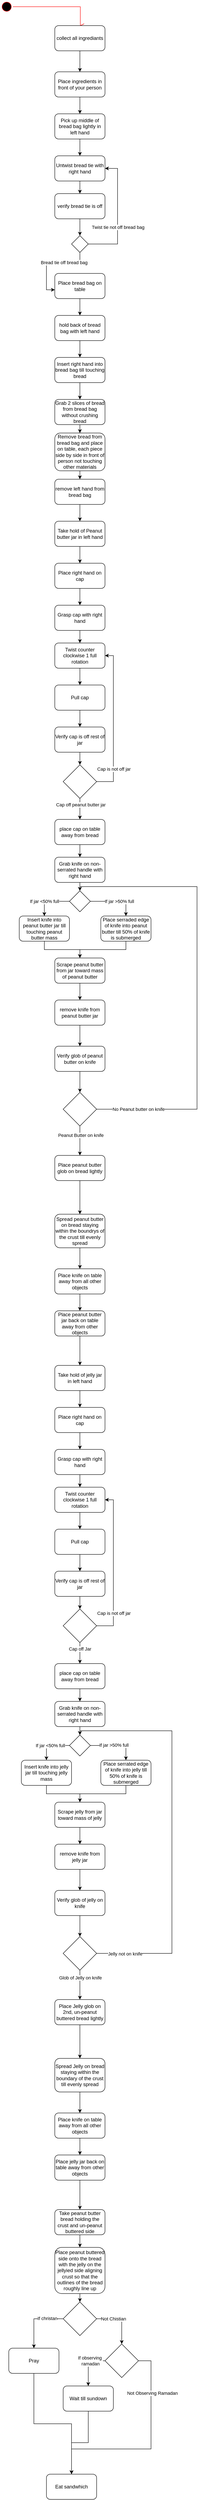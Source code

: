 <mxfile version="26.0.10">
  <diagram name="Page-1" id="tSwkpoNvKomOQFUNYU_Y">
    <mxGraphModel dx="2074" dy="1106" grid="1" gridSize="10" guides="1" tooltips="1" connect="1" arrows="1" fold="1" page="1" pageScale="1" pageWidth="850" pageHeight="1100" math="0" shadow="0">
      <root>
        <mxCell id="0" />
        <mxCell id="1" parent="0" />
        <mxCell id="7XZiGTUoOBMjNa7C7n4A-1" value="" style="ellipse;html=1;shape=startState;fillColor=#000000;strokeColor=#ff0000;" vertex="1" parent="1">
          <mxGeometry y="30" width="30" height="30" as="geometry" />
        </mxCell>
        <mxCell id="7XZiGTUoOBMjNa7C7n4A-2" value="" style="edgeStyle=orthogonalEdgeStyle;html=1;verticalAlign=bottom;endArrow=open;endSize=8;strokeColor=#ff0000;rounded=0;entryX=0.5;entryY=0;entryDx=0;entryDy=0;" edge="1" source="7XZiGTUoOBMjNa7C7n4A-1" parent="1" target="7XZiGTUoOBMjNa7C7n4A-4">
          <mxGeometry relative="1" as="geometry">
            <mxPoint x="190" y="80" as="targetPoint" />
            <Array as="points">
              <mxPoint x="191" y="45" />
            </Array>
          </mxGeometry>
        </mxCell>
        <mxCell id="7XZiGTUoOBMjNa7C7n4A-6" style="edgeStyle=orthogonalEdgeStyle;rounded=0;orthogonalLoop=1;jettySize=auto;html=1;entryX=0.5;entryY=0;entryDx=0;entryDy=0;" edge="1" parent="1" source="7XZiGTUoOBMjNa7C7n4A-4" target="7XZiGTUoOBMjNa7C7n4A-5">
          <mxGeometry relative="1" as="geometry" />
        </mxCell>
        <mxCell id="7XZiGTUoOBMjNa7C7n4A-4" value="collect all ingrediants" style="rounded=1;whiteSpace=wrap;html=1;" vertex="1" parent="1">
          <mxGeometry x="130" y="90" width="120" height="60" as="geometry" />
        </mxCell>
        <mxCell id="7XZiGTUoOBMjNa7C7n4A-8" style="edgeStyle=orthogonalEdgeStyle;rounded=0;orthogonalLoop=1;jettySize=auto;html=1;entryX=0.5;entryY=0;entryDx=0;entryDy=0;" edge="1" parent="1" source="7XZiGTUoOBMjNa7C7n4A-5" target="7XZiGTUoOBMjNa7C7n4A-7">
          <mxGeometry relative="1" as="geometry" />
        </mxCell>
        <mxCell id="7XZiGTUoOBMjNa7C7n4A-5" value="Place ingredients in front of your person" style="rounded=1;whiteSpace=wrap;html=1;" vertex="1" parent="1">
          <mxGeometry x="130" y="200" width="120" height="60" as="geometry" />
        </mxCell>
        <mxCell id="7XZiGTUoOBMjNa7C7n4A-10" style="edgeStyle=orthogonalEdgeStyle;rounded=0;orthogonalLoop=1;jettySize=auto;html=1;entryX=0.5;entryY=0;entryDx=0;entryDy=0;" edge="1" parent="1" source="7XZiGTUoOBMjNa7C7n4A-7" target="7XZiGTUoOBMjNa7C7n4A-9">
          <mxGeometry relative="1" as="geometry" />
        </mxCell>
        <mxCell id="7XZiGTUoOBMjNa7C7n4A-7" value="Pick up middle of bread bag lightly in left hand" style="rounded=1;whiteSpace=wrap;html=1;" vertex="1" parent="1">
          <mxGeometry x="130" y="300" width="120" height="60" as="geometry" />
        </mxCell>
        <mxCell id="7XZiGTUoOBMjNa7C7n4A-13" style="edgeStyle=orthogonalEdgeStyle;rounded=0;orthogonalLoop=1;jettySize=auto;html=1;" edge="1" parent="1" source="7XZiGTUoOBMjNa7C7n4A-9" target="7XZiGTUoOBMjNa7C7n4A-11">
          <mxGeometry relative="1" as="geometry" />
        </mxCell>
        <mxCell id="7XZiGTUoOBMjNa7C7n4A-9" value="Untwist bread tie with right hand" style="rounded=1;whiteSpace=wrap;html=1;" vertex="1" parent="1">
          <mxGeometry x="130" y="400" width="120" height="60" as="geometry" />
        </mxCell>
        <mxCell id="7XZiGTUoOBMjNa7C7n4A-15" style="edgeStyle=orthogonalEdgeStyle;rounded=0;orthogonalLoop=1;jettySize=auto;html=1;entryX=0.5;entryY=0;entryDx=0;entryDy=0;" edge="1" parent="1" source="7XZiGTUoOBMjNa7C7n4A-11" target="7XZiGTUoOBMjNa7C7n4A-14">
          <mxGeometry relative="1" as="geometry" />
        </mxCell>
        <mxCell id="7XZiGTUoOBMjNa7C7n4A-11" value="verify bread tie is off" style="rounded=1;whiteSpace=wrap;html=1;" vertex="1" parent="1">
          <mxGeometry x="130" y="490" width="120" height="60" as="geometry" />
        </mxCell>
        <mxCell id="7XZiGTUoOBMjNa7C7n4A-16" style="edgeStyle=orthogonalEdgeStyle;rounded=0;orthogonalLoop=1;jettySize=auto;html=1;entryX=1;entryY=0.5;entryDx=0;entryDy=0;exitX=1;exitY=0.5;exitDx=0;exitDy=0;" edge="1" parent="1" source="7XZiGTUoOBMjNa7C7n4A-14" target="7XZiGTUoOBMjNa7C7n4A-9">
          <mxGeometry relative="1" as="geometry">
            <Array as="points">
              <mxPoint x="280" y="610" />
              <mxPoint x="280" y="430" />
            </Array>
          </mxGeometry>
        </mxCell>
        <mxCell id="7XZiGTUoOBMjNa7C7n4A-156" value="Twist tie not off bread bag" style="edgeLabel;html=1;align=center;verticalAlign=middle;resizable=0;points=[];" vertex="1" connectable="0" parent="7XZiGTUoOBMjNa7C7n4A-16">
          <mxGeometry x="-0.021" y="-1" relative="1" as="geometry">
            <mxPoint y="27" as="offset" />
          </mxGeometry>
        </mxCell>
        <mxCell id="7XZiGTUoOBMjNa7C7n4A-14" value="" style="rhombus;whiteSpace=wrap;html=1;" vertex="1" parent="1">
          <mxGeometry x="170" y="590" width="40" height="40" as="geometry" />
        </mxCell>
        <mxCell id="7XZiGTUoOBMjNa7C7n4A-20" style="edgeStyle=orthogonalEdgeStyle;rounded=0;orthogonalLoop=1;jettySize=auto;html=1;entryX=0.5;entryY=0;entryDx=0;entryDy=0;" edge="1" parent="1" source="7XZiGTUoOBMjNa7C7n4A-17" target="7XZiGTUoOBMjNa7C7n4A-19">
          <mxGeometry relative="1" as="geometry" />
        </mxCell>
        <mxCell id="7XZiGTUoOBMjNa7C7n4A-17" value="Place bread bag on table" style="rounded=1;whiteSpace=wrap;html=1;" vertex="1" parent="1">
          <mxGeometry x="130" y="680" width="120" height="60" as="geometry" />
        </mxCell>
        <mxCell id="7XZiGTUoOBMjNa7C7n4A-18" style="edgeStyle=orthogonalEdgeStyle;rounded=0;orthogonalLoop=1;jettySize=auto;html=1;entryX=0;entryY=0.65;entryDx=0;entryDy=0;entryPerimeter=0;" edge="1" parent="1" source="7XZiGTUoOBMjNa7C7n4A-14" target="7XZiGTUoOBMjNa7C7n4A-17">
          <mxGeometry relative="1" as="geometry" />
        </mxCell>
        <mxCell id="7XZiGTUoOBMjNa7C7n4A-155" value="Bread tie off bread bag" style="edgeLabel;html=1;align=center;verticalAlign=middle;resizable=0;points=[];" vertex="1" connectable="0" parent="7XZiGTUoOBMjNa7C7n4A-18">
          <mxGeometry x="-0.333" y="-1" relative="1" as="geometry">
            <mxPoint as="offset" />
          </mxGeometry>
        </mxCell>
        <mxCell id="7XZiGTUoOBMjNa7C7n4A-22" style="edgeStyle=orthogonalEdgeStyle;rounded=0;orthogonalLoop=1;jettySize=auto;html=1;entryX=0.5;entryY=0;entryDx=0;entryDy=0;" edge="1" parent="1" source="7XZiGTUoOBMjNa7C7n4A-19" target="7XZiGTUoOBMjNa7C7n4A-21">
          <mxGeometry relative="1" as="geometry" />
        </mxCell>
        <mxCell id="7XZiGTUoOBMjNa7C7n4A-19" value="hold back of bread bag with left hand" style="rounded=1;whiteSpace=wrap;html=1;" vertex="1" parent="1">
          <mxGeometry x="130" y="780" width="120" height="60" as="geometry" />
        </mxCell>
        <mxCell id="7XZiGTUoOBMjNa7C7n4A-28" style="edgeStyle=orthogonalEdgeStyle;rounded=0;orthogonalLoop=1;jettySize=auto;html=1;entryX=0.5;entryY=0;entryDx=0;entryDy=0;" edge="1" parent="1" source="7XZiGTUoOBMjNa7C7n4A-21" target="7XZiGTUoOBMjNa7C7n4A-23">
          <mxGeometry relative="1" as="geometry" />
        </mxCell>
        <mxCell id="7XZiGTUoOBMjNa7C7n4A-21" value="Insert right hand into bread bag till touching bread" style="rounded=1;whiteSpace=wrap;html=1;" vertex="1" parent="1">
          <mxGeometry x="130" y="880" width="120" height="60" as="geometry" />
        </mxCell>
        <mxCell id="7XZiGTUoOBMjNa7C7n4A-25" style="edgeStyle=orthogonalEdgeStyle;rounded=0;orthogonalLoop=1;jettySize=auto;html=1;" edge="1" parent="1" source="7XZiGTUoOBMjNa7C7n4A-23" target="7XZiGTUoOBMjNa7C7n4A-24">
          <mxGeometry relative="1" as="geometry" />
        </mxCell>
        <mxCell id="7XZiGTUoOBMjNa7C7n4A-23" value="Grab 2 slices of bread from bread bag without crushing bread" style="rounded=1;whiteSpace=wrap;html=1;" vertex="1" parent="1">
          <mxGeometry x="130" y="980" width="120" height="60" as="geometry" />
        </mxCell>
        <mxCell id="7XZiGTUoOBMjNa7C7n4A-27" style="edgeStyle=orthogonalEdgeStyle;rounded=0;orthogonalLoop=1;jettySize=auto;html=1;" edge="1" parent="1" source="7XZiGTUoOBMjNa7C7n4A-24" target="7XZiGTUoOBMjNa7C7n4A-26">
          <mxGeometry relative="1" as="geometry" />
        </mxCell>
        <mxCell id="7XZiGTUoOBMjNa7C7n4A-24" value="Remove bread from bread bag and place on table, each piece side by side in front of person not touching other materials" style="rounded=1;whiteSpace=wrap;html=1;" vertex="1" parent="1">
          <mxGeometry x="130" y="1060" width="120" height="90" as="geometry" />
        </mxCell>
        <mxCell id="7XZiGTUoOBMjNa7C7n4A-31" style="edgeStyle=orthogonalEdgeStyle;rounded=0;orthogonalLoop=1;jettySize=auto;html=1;entryX=0.5;entryY=0;entryDx=0;entryDy=0;" edge="1" parent="1" source="7XZiGTUoOBMjNa7C7n4A-26" target="7XZiGTUoOBMjNa7C7n4A-29">
          <mxGeometry relative="1" as="geometry" />
        </mxCell>
        <mxCell id="7XZiGTUoOBMjNa7C7n4A-26" value="remove left hand from bread bag" style="rounded=1;whiteSpace=wrap;html=1;" vertex="1" parent="1">
          <mxGeometry x="130" y="1170" width="120" height="60" as="geometry" />
        </mxCell>
        <mxCell id="7XZiGTUoOBMjNa7C7n4A-32" style="edgeStyle=orthogonalEdgeStyle;rounded=0;orthogonalLoop=1;jettySize=auto;html=1;" edge="1" parent="1" source="7XZiGTUoOBMjNa7C7n4A-29" target="7XZiGTUoOBMjNa7C7n4A-30">
          <mxGeometry relative="1" as="geometry" />
        </mxCell>
        <mxCell id="7XZiGTUoOBMjNa7C7n4A-29" value="Take hold of Peanut butter jar in left hand" style="rounded=1;whiteSpace=wrap;html=1;" vertex="1" parent="1">
          <mxGeometry x="130" y="1270" width="120" height="60" as="geometry" />
        </mxCell>
        <mxCell id="7XZiGTUoOBMjNa7C7n4A-34" style="edgeStyle=orthogonalEdgeStyle;rounded=0;orthogonalLoop=1;jettySize=auto;html=1;entryX=0.5;entryY=0;entryDx=0;entryDy=0;" edge="1" parent="1" source="7XZiGTUoOBMjNa7C7n4A-30" target="7XZiGTUoOBMjNa7C7n4A-33">
          <mxGeometry relative="1" as="geometry" />
        </mxCell>
        <mxCell id="7XZiGTUoOBMjNa7C7n4A-30" value="Place right hand on cap" style="rounded=1;whiteSpace=wrap;html=1;" vertex="1" parent="1">
          <mxGeometry x="130" y="1370" width="120" height="60" as="geometry" />
        </mxCell>
        <mxCell id="7XZiGTUoOBMjNa7C7n4A-36" style="edgeStyle=orthogonalEdgeStyle;rounded=0;orthogonalLoop=1;jettySize=auto;html=1;" edge="1" parent="1" source="7XZiGTUoOBMjNa7C7n4A-33" target="7XZiGTUoOBMjNa7C7n4A-35">
          <mxGeometry relative="1" as="geometry" />
        </mxCell>
        <mxCell id="7XZiGTUoOBMjNa7C7n4A-33" value="Grasp cap with right hand" style="rounded=1;whiteSpace=wrap;html=1;" vertex="1" parent="1">
          <mxGeometry x="130" y="1470" width="120" height="60" as="geometry" />
        </mxCell>
        <mxCell id="7XZiGTUoOBMjNa7C7n4A-38" style="edgeStyle=orthogonalEdgeStyle;rounded=0;orthogonalLoop=1;jettySize=auto;html=1;entryX=0.5;entryY=0;entryDx=0;entryDy=0;" edge="1" parent="1" source="7XZiGTUoOBMjNa7C7n4A-35" target="7XZiGTUoOBMjNa7C7n4A-37">
          <mxGeometry relative="1" as="geometry" />
        </mxCell>
        <mxCell id="7XZiGTUoOBMjNa7C7n4A-35" value="Twist counter clockwise 1 full rotation" style="rounded=1;whiteSpace=wrap;html=1;" vertex="1" parent="1">
          <mxGeometry x="130" y="1560" width="120" height="60" as="geometry" />
        </mxCell>
        <mxCell id="7XZiGTUoOBMjNa7C7n4A-41" style="edgeStyle=orthogonalEdgeStyle;rounded=0;orthogonalLoop=1;jettySize=auto;html=1;" edge="1" parent="1" source="7XZiGTUoOBMjNa7C7n4A-37" target="7XZiGTUoOBMjNa7C7n4A-39">
          <mxGeometry relative="1" as="geometry" />
        </mxCell>
        <mxCell id="7XZiGTUoOBMjNa7C7n4A-37" value="Pull cap" style="rounded=1;whiteSpace=wrap;html=1;" vertex="1" parent="1">
          <mxGeometry x="130" y="1660" width="120" height="60" as="geometry" />
        </mxCell>
        <mxCell id="7XZiGTUoOBMjNa7C7n4A-42" style="edgeStyle=orthogonalEdgeStyle;rounded=0;orthogonalLoop=1;jettySize=auto;html=1;" edge="1" parent="1" source="7XZiGTUoOBMjNa7C7n4A-39" target="7XZiGTUoOBMjNa7C7n4A-40">
          <mxGeometry relative="1" as="geometry" />
        </mxCell>
        <mxCell id="7XZiGTUoOBMjNa7C7n4A-39" value="Verify cap is off rest of jar" style="rounded=1;whiteSpace=wrap;html=1;" vertex="1" parent="1">
          <mxGeometry x="130" y="1760" width="120" height="60" as="geometry" />
        </mxCell>
        <mxCell id="7XZiGTUoOBMjNa7C7n4A-43" style="edgeStyle=orthogonalEdgeStyle;rounded=0;orthogonalLoop=1;jettySize=auto;html=1;entryX=1;entryY=0.5;entryDx=0;entryDy=0;" edge="1" parent="1" source="7XZiGTUoOBMjNa7C7n4A-40" target="7XZiGTUoOBMjNa7C7n4A-35">
          <mxGeometry relative="1" as="geometry">
            <Array as="points">
              <mxPoint x="270" y="1890" />
              <mxPoint x="270" y="1590" />
            </Array>
          </mxGeometry>
        </mxCell>
        <mxCell id="7XZiGTUoOBMjNa7C7n4A-44" value="Cap is not off jar" style="edgeLabel;html=1;align=center;verticalAlign=middle;resizable=0;points=[];" vertex="1" connectable="0" parent="7XZiGTUoOBMjNa7C7n4A-43">
          <mxGeometry x="-0.456" y="-1" relative="1" as="geometry">
            <mxPoint y="28" as="offset" />
          </mxGeometry>
        </mxCell>
        <mxCell id="7XZiGTUoOBMjNa7C7n4A-46" style="edgeStyle=orthogonalEdgeStyle;rounded=0;orthogonalLoop=1;jettySize=auto;html=1;entryX=0.5;entryY=0;entryDx=0;entryDy=0;" edge="1" parent="1" source="7XZiGTUoOBMjNa7C7n4A-40" target="7XZiGTUoOBMjNa7C7n4A-45">
          <mxGeometry relative="1" as="geometry" />
        </mxCell>
        <mxCell id="7XZiGTUoOBMjNa7C7n4A-154" value="Cap off peanut butter jar" style="edgeLabel;html=1;align=center;verticalAlign=middle;resizable=0;points=[];" vertex="1" connectable="0" parent="7XZiGTUoOBMjNa7C7n4A-46">
          <mxGeometry x="-0.4" y="2" relative="1" as="geometry">
            <mxPoint as="offset" />
          </mxGeometry>
        </mxCell>
        <mxCell id="7XZiGTUoOBMjNa7C7n4A-40" value="" style="rhombus;whiteSpace=wrap;html=1;" vertex="1" parent="1">
          <mxGeometry x="150" y="1850" width="80" height="80" as="geometry" />
        </mxCell>
        <mxCell id="7XZiGTUoOBMjNa7C7n4A-48" style="edgeStyle=orthogonalEdgeStyle;rounded=0;orthogonalLoop=1;jettySize=auto;html=1;entryX=0.5;entryY=0;entryDx=0;entryDy=0;" edge="1" parent="1" source="7XZiGTUoOBMjNa7C7n4A-45" target="7XZiGTUoOBMjNa7C7n4A-47">
          <mxGeometry relative="1" as="geometry" />
        </mxCell>
        <mxCell id="7XZiGTUoOBMjNa7C7n4A-45" value="place cap on table away from bread" style="rounded=1;whiteSpace=wrap;html=1;" vertex="1" parent="1">
          <mxGeometry x="130" y="1980" width="120" height="60" as="geometry" />
        </mxCell>
        <mxCell id="7XZiGTUoOBMjNa7C7n4A-55" style="edgeStyle=orthogonalEdgeStyle;rounded=0;orthogonalLoop=1;jettySize=auto;html=1;" edge="1" parent="1" source="7XZiGTUoOBMjNa7C7n4A-47" target="7XZiGTUoOBMjNa7C7n4A-53">
          <mxGeometry relative="1" as="geometry" />
        </mxCell>
        <mxCell id="7XZiGTUoOBMjNa7C7n4A-47" value="Grab knife on non-serrated handle with right hand" style="rounded=1;whiteSpace=wrap;html=1;" vertex="1" parent="1">
          <mxGeometry x="130" y="2070" width="120" height="60" as="geometry" />
        </mxCell>
        <mxCell id="7XZiGTUoOBMjNa7C7n4A-61" style="edgeStyle=orthogonalEdgeStyle;rounded=0;orthogonalLoop=1;jettySize=auto;html=1;entryX=0.5;entryY=0;entryDx=0;entryDy=0;" edge="1" parent="1" source="7XZiGTUoOBMjNa7C7n4A-49" target="7XZiGTUoOBMjNa7C7n4A-57">
          <mxGeometry relative="1" as="geometry" />
        </mxCell>
        <mxCell id="7XZiGTUoOBMjNa7C7n4A-49" value="Place serraded edge of knife into peanut butter till 50% of knife is submerged " style="rounded=1;whiteSpace=wrap;html=1;" vertex="1" parent="1">
          <mxGeometry x="240" y="2210" width="120" height="60" as="geometry" />
        </mxCell>
        <mxCell id="7XZiGTUoOBMjNa7C7n4A-54" style="edgeStyle=orthogonalEdgeStyle;rounded=0;orthogonalLoop=1;jettySize=auto;html=1;entryX=0.5;entryY=0;entryDx=0;entryDy=0;" edge="1" parent="1" source="7XZiGTUoOBMjNa7C7n4A-53" target="7XZiGTUoOBMjNa7C7n4A-49">
          <mxGeometry relative="1" as="geometry" />
        </mxCell>
        <mxCell id="7XZiGTUoOBMjNa7C7n4A-159" value="If jar &amp;gt;50% full" style="edgeLabel;html=1;align=center;verticalAlign=middle;resizable=0;points=[];" vertex="1" connectable="0" parent="7XZiGTUoOBMjNa7C7n4A-54">
          <mxGeometry x="0.15" relative="1" as="geometry">
            <mxPoint as="offset" />
          </mxGeometry>
        </mxCell>
        <mxCell id="7XZiGTUoOBMjNa7C7n4A-58" style="edgeStyle=orthogonalEdgeStyle;rounded=0;orthogonalLoop=1;jettySize=auto;html=1;entryX=0.5;entryY=0;entryDx=0;entryDy=0;" edge="1" parent="1" source="7XZiGTUoOBMjNa7C7n4A-53" target="7XZiGTUoOBMjNa7C7n4A-56">
          <mxGeometry relative="1" as="geometry">
            <Array as="points">
              <mxPoint x="105" y="2175" />
            </Array>
          </mxGeometry>
        </mxCell>
        <mxCell id="7XZiGTUoOBMjNa7C7n4A-157" value="If jar &amp;lt;50% full" style="edgeLabel;html=1;align=center;verticalAlign=middle;resizable=0;points=[];" vertex="1" connectable="0" parent="7XZiGTUoOBMjNa7C7n4A-58">
          <mxGeometry x="-0.368" y="1" relative="1" as="geometry">
            <mxPoint x="-30" y="-1" as="offset" />
          </mxGeometry>
        </mxCell>
        <mxCell id="7XZiGTUoOBMjNa7C7n4A-53" value="" style="rhombus;whiteSpace=wrap;html=1;" vertex="1" parent="1">
          <mxGeometry x="165" y="2150" width="50" height="50" as="geometry" />
        </mxCell>
        <mxCell id="7XZiGTUoOBMjNa7C7n4A-59" style="edgeStyle=orthogonalEdgeStyle;rounded=0;orthogonalLoop=1;jettySize=auto;html=1;entryX=0.5;entryY=0;entryDx=0;entryDy=0;" edge="1" parent="1" source="7XZiGTUoOBMjNa7C7n4A-56" target="7XZiGTUoOBMjNa7C7n4A-57">
          <mxGeometry relative="1" as="geometry" />
        </mxCell>
        <mxCell id="7XZiGTUoOBMjNa7C7n4A-56" value="Insert knife into peanut butter jar till touching peanut butter mass" style="rounded=1;whiteSpace=wrap;html=1;" vertex="1" parent="1">
          <mxGeometry x="45" y="2210" width="120" height="60" as="geometry" />
        </mxCell>
        <mxCell id="7XZiGTUoOBMjNa7C7n4A-63" style="edgeStyle=orthogonalEdgeStyle;rounded=0;orthogonalLoop=1;jettySize=auto;html=1;entryX=0.5;entryY=0;entryDx=0;entryDy=0;" edge="1" parent="1" source="7XZiGTUoOBMjNa7C7n4A-57" target="7XZiGTUoOBMjNa7C7n4A-62">
          <mxGeometry relative="1" as="geometry" />
        </mxCell>
        <mxCell id="7XZiGTUoOBMjNa7C7n4A-57" value="Scrape peanut butter from jar toward mass of peanut butter" style="rounded=1;whiteSpace=wrap;html=1;" vertex="1" parent="1">
          <mxGeometry x="130" y="2310" width="120" height="60" as="geometry" />
        </mxCell>
        <mxCell id="7XZiGTUoOBMjNa7C7n4A-65" style="edgeStyle=orthogonalEdgeStyle;rounded=0;orthogonalLoop=1;jettySize=auto;html=1;entryX=0.5;entryY=0;entryDx=0;entryDy=0;" edge="1" parent="1" source="7XZiGTUoOBMjNa7C7n4A-62" target="7XZiGTUoOBMjNa7C7n4A-64">
          <mxGeometry relative="1" as="geometry" />
        </mxCell>
        <mxCell id="7XZiGTUoOBMjNa7C7n4A-62" value="remove knife from peanut butter jar" style="rounded=1;whiteSpace=wrap;html=1;" vertex="1" parent="1">
          <mxGeometry x="130" y="2410" width="120" height="60" as="geometry" />
        </mxCell>
        <mxCell id="7XZiGTUoOBMjNa7C7n4A-69" style="edgeStyle=orthogonalEdgeStyle;rounded=0;orthogonalLoop=1;jettySize=auto;html=1;entryX=0.5;entryY=0;entryDx=0;entryDy=0;" edge="1" parent="1" source="7XZiGTUoOBMjNa7C7n4A-64" target="7XZiGTUoOBMjNa7C7n4A-67">
          <mxGeometry relative="1" as="geometry" />
        </mxCell>
        <mxCell id="7XZiGTUoOBMjNa7C7n4A-64" value="Verify glob of peanut butter on knife" style="rounded=1;whiteSpace=wrap;html=1;" vertex="1" parent="1">
          <mxGeometry x="130" y="2520" width="120" height="60" as="geometry" />
        </mxCell>
        <mxCell id="7XZiGTUoOBMjNa7C7n4A-68" style="edgeStyle=orthogonalEdgeStyle;rounded=0;orthogonalLoop=1;jettySize=auto;html=1;entryX=0.5;entryY=0;entryDx=0;entryDy=0;" edge="1" parent="1" source="7XZiGTUoOBMjNa7C7n4A-67" target="7XZiGTUoOBMjNa7C7n4A-53">
          <mxGeometry relative="1" as="geometry">
            <mxPoint x="480" y="2130" as="targetPoint" />
            <Array as="points">
              <mxPoint x="470" y="2670" />
              <mxPoint x="470" y="2140" />
              <mxPoint x="190" y="2140" />
            </Array>
          </mxGeometry>
        </mxCell>
        <mxCell id="7XZiGTUoOBMjNa7C7n4A-70" value="No Peanut butter on knife" style="edgeLabel;html=1;align=center;verticalAlign=middle;resizable=0;points=[];" vertex="1" connectable="0" parent="7XZiGTUoOBMjNa7C7n4A-68">
          <mxGeometry x="-0.889" y="-1" relative="1" as="geometry">
            <mxPoint x="41" y="-1" as="offset" />
          </mxGeometry>
        </mxCell>
        <mxCell id="7XZiGTUoOBMjNa7C7n4A-73" style="edgeStyle=orthogonalEdgeStyle;rounded=0;orthogonalLoop=1;jettySize=auto;html=1;entryX=0.5;entryY=0;entryDx=0;entryDy=0;" edge="1" parent="1" source="7XZiGTUoOBMjNa7C7n4A-67" target="7XZiGTUoOBMjNa7C7n4A-71">
          <mxGeometry relative="1" as="geometry" />
        </mxCell>
        <mxCell id="7XZiGTUoOBMjNa7C7n4A-153" value="Peanut Butter on knife" style="edgeLabel;html=1;align=center;verticalAlign=middle;resizable=0;points=[];" vertex="1" connectable="0" parent="7XZiGTUoOBMjNa7C7n4A-73">
          <mxGeometry x="-0.371" y="2" relative="1" as="geometry">
            <mxPoint as="offset" />
          </mxGeometry>
        </mxCell>
        <mxCell id="7XZiGTUoOBMjNa7C7n4A-67" value="" style="rhombus;whiteSpace=wrap;html=1;" vertex="1" parent="1">
          <mxGeometry x="150" y="2630" width="80" height="80" as="geometry" />
        </mxCell>
        <mxCell id="7XZiGTUoOBMjNa7C7n4A-74" style="edgeStyle=orthogonalEdgeStyle;rounded=0;orthogonalLoop=1;jettySize=auto;html=1;entryX=0.5;entryY=0;entryDx=0;entryDy=0;" edge="1" parent="1" source="7XZiGTUoOBMjNa7C7n4A-71" target="7XZiGTUoOBMjNa7C7n4A-72">
          <mxGeometry relative="1" as="geometry" />
        </mxCell>
        <mxCell id="7XZiGTUoOBMjNa7C7n4A-71" value="Place peanut butter glob on bread lightly" style="rounded=1;whiteSpace=wrap;html=1;" vertex="1" parent="1">
          <mxGeometry x="130" y="2780" width="120" height="60" as="geometry" />
        </mxCell>
        <mxCell id="7XZiGTUoOBMjNa7C7n4A-76" style="edgeStyle=orthogonalEdgeStyle;rounded=0;orthogonalLoop=1;jettySize=auto;html=1;entryX=0.5;entryY=0;entryDx=0;entryDy=0;" edge="1" parent="1" source="7XZiGTUoOBMjNa7C7n4A-72" target="7XZiGTUoOBMjNa7C7n4A-75">
          <mxGeometry relative="1" as="geometry" />
        </mxCell>
        <mxCell id="7XZiGTUoOBMjNa7C7n4A-72" value="Spread peanut butter on bread staying within the boundrys of the crust till evenly spread" style="rounded=1;whiteSpace=wrap;html=1;" vertex="1" parent="1">
          <mxGeometry x="130" y="2920" width="120" height="80" as="geometry" />
        </mxCell>
        <mxCell id="7XZiGTUoOBMjNa7C7n4A-78" style="edgeStyle=orthogonalEdgeStyle;rounded=0;orthogonalLoop=1;jettySize=auto;html=1;entryX=0.5;entryY=0;entryDx=0;entryDy=0;" edge="1" parent="1" source="7XZiGTUoOBMjNa7C7n4A-75" target="7XZiGTUoOBMjNa7C7n4A-77">
          <mxGeometry relative="1" as="geometry" />
        </mxCell>
        <mxCell id="7XZiGTUoOBMjNa7C7n4A-75" value="Place knife on table away from all other objects" style="rounded=1;whiteSpace=wrap;html=1;" vertex="1" parent="1">
          <mxGeometry x="130" y="3050" width="120" height="60" as="geometry" />
        </mxCell>
        <mxCell id="7XZiGTUoOBMjNa7C7n4A-122" style="edgeStyle=orthogonalEdgeStyle;rounded=0;orthogonalLoop=1;jettySize=auto;html=1;entryX=0.5;entryY=0;entryDx=0;entryDy=0;" edge="1" parent="1" source="7XZiGTUoOBMjNa7C7n4A-77" target="7XZiGTUoOBMjNa7C7n4A-81">
          <mxGeometry relative="1" as="geometry" />
        </mxCell>
        <mxCell id="7XZiGTUoOBMjNa7C7n4A-77" value="Place peanut butter jar back on table away from other objects" style="rounded=1;whiteSpace=wrap;html=1;" vertex="1" parent="1">
          <mxGeometry x="130" y="3150" width="120" height="60" as="geometry" />
        </mxCell>
        <mxCell id="7XZiGTUoOBMjNa7C7n4A-80" style="edgeStyle=orthogonalEdgeStyle;rounded=0;orthogonalLoop=1;jettySize=auto;html=1;" edge="1" parent="1" source="7XZiGTUoOBMjNa7C7n4A-81" target="7XZiGTUoOBMjNa7C7n4A-83">
          <mxGeometry relative="1" as="geometry" />
        </mxCell>
        <mxCell id="7XZiGTUoOBMjNa7C7n4A-81" value="Take hold of jelly jar in left hand" style="rounded=1;whiteSpace=wrap;html=1;" vertex="1" parent="1">
          <mxGeometry x="130" y="3280" width="120" height="60" as="geometry" />
        </mxCell>
        <mxCell id="7XZiGTUoOBMjNa7C7n4A-82" style="edgeStyle=orthogonalEdgeStyle;rounded=0;orthogonalLoop=1;jettySize=auto;html=1;entryX=0.5;entryY=0;entryDx=0;entryDy=0;" edge="1" parent="1" source="7XZiGTUoOBMjNa7C7n4A-83" target="7XZiGTUoOBMjNa7C7n4A-85">
          <mxGeometry relative="1" as="geometry" />
        </mxCell>
        <mxCell id="7XZiGTUoOBMjNa7C7n4A-83" value="Place right hand on cap" style="rounded=1;whiteSpace=wrap;html=1;" vertex="1" parent="1">
          <mxGeometry x="130" y="3380" width="120" height="60" as="geometry" />
        </mxCell>
        <mxCell id="7XZiGTUoOBMjNa7C7n4A-84" style="edgeStyle=orthogonalEdgeStyle;rounded=0;orthogonalLoop=1;jettySize=auto;html=1;" edge="1" parent="1" source="7XZiGTUoOBMjNa7C7n4A-85" target="7XZiGTUoOBMjNa7C7n4A-87">
          <mxGeometry relative="1" as="geometry" />
        </mxCell>
        <mxCell id="7XZiGTUoOBMjNa7C7n4A-85" value="Grasp cap with right hand" style="rounded=1;whiteSpace=wrap;html=1;" vertex="1" parent="1">
          <mxGeometry x="130" y="3480" width="120" height="60" as="geometry" />
        </mxCell>
        <mxCell id="7XZiGTUoOBMjNa7C7n4A-86" style="edgeStyle=orthogonalEdgeStyle;rounded=0;orthogonalLoop=1;jettySize=auto;html=1;entryX=0.5;entryY=0;entryDx=0;entryDy=0;" edge="1" parent="1" source="7XZiGTUoOBMjNa7C7n4A-87" target="7XZiGTUoOBMjNa7C7n4A-89">
          <mxGeometry relative="1" as="geometry" />
        </mxCell>
        <mxCell id="7XZiGTUoOBMjNa7C7n4A-87" value="Twist counter clockwise 1 full rotation" style="rounded=1;whiteSpace=wrap;html=1;" vertex="1" parent="1">
          <mxGeometry x="130" y="3570" width="120" height="60" as="geometry" />
        </mxCell>
        <mxCell id="7XZiGTUoOBMjNa7C7n4A-88" style="edgeStyle=orthogonalEdgeStyle;rounded=0;orthogonalLoop=1;jettySize=auto;html=1;" edge="1" parent="1" source="7XZiGTUoOBMjNa7C7n4A-89" target="7XZiGTUoOBMjNa7C7n4A-91">
          <mxGeometry relative="1" as="geometry" />
        </mxCell>
        <mxCell id="7XZiGTUoOBMjNa7C7n4A-89" value="Pull cap" style="rounded=1;whiteSpace=wrap;html=1;" vertex="1" parent="1">
          <mxGeometry x="130" y="3670" width="120" height="60" as="geometry" />
        </mxCell>
        <mxCell id="7XZiGTUoOBMjNa7C7n4A-90" style="edgeStyle=orthogonalEdgeStyle;rounded=0;orthogonalLoop=1;jettySize=auto;html=1;" edge="1" parent="1" source="7XZiGTUoOBMjNa7C7n4A-91" target="7XZiGTUoOBMjNa7C7n4A-95">
          <mxGeometry relative="1" as="geometry" />
        </mxCell>
        <mxCell id="7XZiGTUoOBMjNa7C7n4A-91" value="Verify cap is off rest of jar" style="rounded=1;whiteSpace=wrap;html=1;" vertex="1" parent="1">
          <mxGeometry x="130" y="3770" width="120" height="60" as="geometry" />
        </mxCell>
        <mxCell id="7XZiGTUoOBMjNa7C7n4A-92" style="edgeStyle=orthogonalEdgeStyle;rounded=0;orthogonalLoop=1;jettySize=auto;html=1;entryX=1;entryY=0.5;entryDx=0;entryDy=0;" edge="1" parent="1" source="7XZiGTUoOBMjNa7C7n4A-95" target="7XZiGTUoOBMjNa7C7n4A-87">
          <mxGeometry relative="1" as="geometry">
            <Array as="points">
              <mxPoint x="270" y="3900" />
              <mxPoint x="270" y="3600" />
            </Array>
          </mxGeometry>
        </mxCell>
        <mxCell id="7XZiGTUoOBMjNa7C7n4A-93" value="Cap is not off jar" style="edgeLabel;html=1;align=center;verticalAlign=middle;resizable=0;points=[];" vertex="1" connectable="0" parent="7XZiGTUoOBMjNa7C7n4A-92">
          <mxGeometry x="-0.456" y="-1" relative="1" as="geometry">
            <mxPoint y="28" as="offset" />
          </mxGeometry>
        </mxCell>
        <mxCell id="7XZiGTUoOBMjNa7C7n4A-94" style="edgeStyle=orthogonalEdgeStyle;rounded=0;orthogonalLoop=1;jettySize=auto;html=1;entryX=0.5;entryY=0;entryDx=0;entryDy=0;" edge="1" parent="1" source="7XZiGTUoOBMjNa7C7n4A-95" target="7XZiGTUoOBMjNa7C7n4A-97">
          <mxGeometry relative="1" as="geometry" />
        </mxCell>
        <mxCell id="7XZiGTUoOBMjNa7C7n4A-152" value="Cap off Jar" style="edgeLabel;html=1;align=center;verticalAlign=middle;resizable=0;points=[];" vertex="1" connectable="0" parent="7XZiGTUoOBMjNa7C7n4A-94">
          <mxGeometry x="-0.4" relative="1" as="geometry">
            <mxPoint as="offset" />
          </mxGeometry>
        </mxCell>
        <mxCell id="7XZiGTUoOBMjNa7C7n4A-95" value="" style="rhombus;whiteSpace=wrap;html=1;" vertex="1" parent="1">
          <mxGeometry x="150" y="3860" width="80" height="80" as="geometry" />
        </mxCell>
        <mxCell id="7XZiGTUoOBMjNa7C7n4A-96" style="edgeStyle=orthogonalEdgeStyle;rounded=0;orthogonalLoop=1;jettySize=auto;html=1;entryX=0.5;entryY=0;entryDx=0;entryDy=0;" edge="1" parent="1" source="7XZiGTUoOBMjNa7C7n4A-97" target="7XZiGTUoOBMjNa7C7n4A-99">
          <mxGeometry relative="1" as="geometry" />
        </mxCell>
        <mxCell id="7XZiGTUoOBMjNa7C7n4A-97" value="place cap on table away from bread" style="rounded=1;whiteSpace=wrap;html=1;" vertex="1" parent="1">
          <mxGeometry x="130" y="3990" width="120" height="60" as="geometry" />
        </mxCell>
        <mxCell id="7XZiGTUoOBMjNa7C7n4A-98" style="edgeStyle=orthogonalEdgeStyle;rounded=0;orthogonalLoop=1;jettySize=auto;html=1;" edge="1" parent="1" source="7XZiGTUoOBMjNa7C7n4A-99" target="7XZiGTUoOBMjNa7C7n4A-104">
          <mxGeometry relative="1" as="geometry" />
        </mxCell>
        <mxCell id="7XZiGTUoOBMjNa7C7n4A-99" value="Grab knife on non-serrated handle with right hand" style="rounded=1;whiteSpace=wrap;html=1;" vertex="1" parent="1">
          <mxGeometry x="130" y="4080" width="120" height="60" as="geometry" />
        </mxCell>
        <mxCell id="7XZiGTUoOBMjNa7C7n4A-100" style="edgeStyle=orthogonalEdgeStyle;rounded=0;orthogonalLoop=1;jettySize=auto;html=1;entryX=0.5;entryY=0;entryDx=0;entryDy=0;" edge="1" parent="1" source="7XZiGTUoOBMjNa7C7n4A-101" target="7XZiGTUoOBMjNa7C7n4A-107">
          <mxGeometry relative="1" as="geometry" />
        </mxCell>
        <mxCell id="7XZiGTUoOBMjNa7C7n4A-101" value="Place serrated edge of knife into jelly till 50% of knife is submerged " style="rounded=1;whiteSpace=wrap;html=1;" vertex="1" parent="1">
          <mxGeometry x="240" y="4220" width="120" height="60" as="geometry" />
        </mxCell>
        <mxCell id="7XZiGTUoOBMjNa7C7n4A-102" style="edgeStyle=orthogonalEdgeStyle;rounded=0;orthogonalLoop=1;jettySize=auto;html=1;entryX=0.5;entryY=0;entryDx=0;entryDy=0;" edge="1" parent="1" source="7XZiGTUoOBMjNa7C7n4A-104" target="7XZiGTUoOBMjNa7C7n4A-101">
          <mxGeometry relative="1" as="geometry" />
        </mxCell>
        <mxCell id="7XZiGTUoOBMjNa7C7n4A-161" value="If jar &amp;gt;50% full" style="edgeLabel;html=1;align=center;verticalAlign=middle;resizable=0;points=[];" vertex="1" connectable="0" parent="7XZiGTUoOBMjNa7C7n4A-102">
          <mxGeometry x="-0.067" y="1" relative="1" as="geometry">
            <mxPoint as="offset" />
          </mxGeometry>
        </mxCell>
        <mxCell id="7XZiGTUoOBMjNa7C7n4A-124" style="edgeStyle=orthogonalEdgeStyle;rounded=0;orthogonalLoop=1;jettySize=auto;html=1;entryX=0.5;entryY=0;entryDx=0;entryDy=0;" edge="1" parent="1" source="7XZiGTUoOBMjNa7C7n4A-104" target="7XZiGTUoOBMjNa7C7n4A-123">
          <mxGeometry relative="1" as="geometry">
            <Array as="points">
              <mxPoint x="110" y="4185" />
            </Array>
          </mxGeometry>
        </mxCell>
        <mxCell id="7XZiGTUoOBMjNa7C7n4A-160" value="If jar &amp;lt;50% full" style="edgeLabel;html=1;align=center;verticalAlign=middle;resizable=0;points=[];" vertex="1" connectable="0" parent="7XZiGTUoOBMjNa7C7n4A-124">
          <mxGeometry x="0.022" relative="1" as="geometry">
            <mxPoint as="offset" />
          </mxGeometry>
        </mxCell>
        <mxCell id="7XZiGTUoOBMjNa7C7n4A-104" value="" style="rhombus;whiteSpace=wrap;html=1;" vertex="1" parent="1">
          <mxGeometry x="165" y="4160" width="50" height="50" as="geometry" />
        </mxCell>
        <mxCell id="7XZiGTUoOBMjNa7C7n4A-105" style="edgeStyle=orthogonalEdgeStyle;rounded=0;orthogonalLoop=1;jettySize=auto;html=1;entryX=0.5;entryY=0;entryDx=0;entryDy=0;exitX=0.5;exitY=1;exitDx=0;exitDy=0;" edge="1" parent="1" target="7XZiGTUoOBMjNa7C7n4A-107" source="7XZiGTUoOBMjNa7C7n4A-123">
          <mxGeometry relative="1" as="geometry">
            <mxPoint x="105" y="4280" as="sourcePoint" />
          </mxGeometry>
        </mxCell>
        <mxCell id="7XZiGTUoOBMjNa7C7n4A-106" style="edgeStyle=orthogonalEdgeStyle;rounded=0;orthogonalLoop=1;jettySize=auto;html=1;entryX=0.5;entryY=0;entryDx=0;entryDy=0;" edge="1" parent="1" source="7XZiGTUoOBMjNa7C7n4A-107" target="7XZiGTUoOBMjNa7C7n4A-109">
          <mxGeometry relative="1" as="geometry" />
        </mxCell>
        <mxCell id="7XZiGTUoOBMjNa7C7n4A-107" value="Scrape jelly from jar toward mass of jelly" style="rounded=1;whiteSpace=wrap;html=1;" vertex="1" parent="1">
          <mxGeometry x="130" y="4320" width="120" height="60" as="geometry" />
        </mxCell>
        <mxCell id="7XZiGTUoOBMjNa7C7n4A-108" style="edgeStyle=orthogonalEdgeStyle;rounded=0;orthogonalLoop=1;jettySize=auto;html=1;entryX=0.5;entryY=0;entryDx=0;entryDy=0;" edge="1" parent="1" source="7XZiGTUoOBMjNa7C7n4A-109" target="7XZiGTUoOBMjNa7C7n4A-111">
          <mxGeometry relative="1" as="geometry" />
        </mxCell>
        <mxCell id="7XZiGTUoOBMjNa7C7n4A-109" value="remove knife from jelly jar" style="rounded=1;whiteSpace=wrap;html=1;" vertex="1" parent="1">
          <mxGeometry x="130" y="4420" width="120" height="60" as="geometry" />
        </mxCell>
        <mxCell id="7XZiGTUoOBMjNa7C7n4A-110" style="edgeStyle=orthogonalEdgeStyle;rounded=0;orthogonalLoop=1;jettySize=auto;html=1;entryX=0.5;entryY=0;entryDx=0;entryDy=0;" edge="1" parent="1" source="7XZiGTUoOBMjNa7C7n4A-111" target="7XZiGTUoOBMjNa7C7n4A-114">
          <mxGeometry relative="1" as="geometry" />
        </mxCell>
        <mxCell id="7XZiGTUoOBMjNa7C7n4A-111" value="Verify glob of jelly on knife" style="rounded=1;whiteSpace=wrap;html=1;" vertex="1" parent="1">
          <mxGeometry x="130" y="4530" width="120" height="60" as="geometry" />
        </mxCell>
        <mxCell id="7XZiGTUoOBMjNa7C7n4A-113" style="edgeStyle=orthogonalEdgeStyle;rounded=0;orthogonalLoop=1;jettySize=auto;html=1;entryX=0.5;entryY=0;entryDx=0;entryDy=0;" edge="1" parent="1" source="7XZiGTUoOBMjNa7C7n4A-114" target="7XZiGTUoOBMjNa7C7n4A-116">
          <mxGeometry relative="1" as="geometry" />
        </mxCell>
        <mxCell id="7XZiGTUoOBMjNa7C7n4A-151" value="Glob of Jelly on knife" style="edgeLabel;html=1;align=center;verticalAlign=middle;resizable=0;points=[];" vertex="1" connectable="0" parent="7XZiGTUoOBMjNa7C7n4A-113">
          <mxGeometry x="-0.486" y="1" relative="1" as="geometry">
            <mxPoint as="offset" />
          </mxGeometry>
        </mxCell>
        <mxCell id="7XZiGTUoOBMjNa7C7n4A-126" style="edgeStyle=orthogonalEdgeStyle;rounded=0;orthogonalLoop=1;jettySize=auto;html=1;entryX=0.5;entryY=0;entryDx=0;entryDy=0;" edge="1" parent="1" source="7XZiGTUoOBMjNa7C7n4A-114" target="7XZiGTUoOBMjNa7C7n4A-104">
          <mxGeometry relative="1" as="geometry">
            <Array as="points">
              <mxPoint x="410" y="4680" />
              <mxPoint x="410" y="4150" />
              <mxPoint x="190" y="4150" />
            </Array>
          </mxGeometry>
        </mxCell>
        <mxCell id="7XZiGTUoOBMjNa7C7n4A-162" value="Jelly not on knife" style="edgeLabel;html=1;align=center;verticalAlign=middle;resizable=0;points=[];" vertex="1" connectable="0" parent="7XZiGTUoOBMjNa7C7n4A-126">
          <mxGeometry x="-0.855" y="-1" relative="1" as="geometry">
            <mxPoint as="offset" />
          </mxGeometry>
        </mxCell>
        <mxCell id="7XZiGTUoOBMjNa7C7n4A-114" value="" style="rhombus;whiteSpace=wrap;html=1;" vertex="1" parent="1">
          <mxGeometry x="150" y="4640" width="80" height="80" as="geometry" />
        </mxCell>
        <mxCell id="7XZiGTUoOBMjNa7C7n4A-115" style="edgeStyle=orthogonalEdgeStyle;rounded=0;orthogonalLoop=1;jettySize=auto;html=1;entryX=0.5;entryY=0;entryDx=0;entryDy=0;" edge="1" parent="1" source="7XZiGTUoOBMjNa7C7n4A-116" target="7XZiGTUoOBMjNa7C7n4A-118">
          <mxGeometry relative="1" as="geometry" />
        </mxCell>
        <mxCell id="7XZiGTUoOBMjNa7C7n4A-116" value="Place Jelly glob on 2nd, un-peanut buttered bread lightly" style="rounded=1;whiteSpace=wrap;html=1;" vertex="1" parent="1">
          <mxGeometry x="130" y="4790" width="120" height="60" as="geometry" />
        </mxCell>
        <mxCell id="7XZiGTUoOBMjNa7C7n4A-117" style="edgeStyle=orthogonalEdgeStyle;rounded=0;orthogonalLoop=1;jettySize=auto;html=1;entryX=0.5;entryY=0;entryDx=0;entryDy=0;" edge="1" parent="1" source="7XZiGTUoOBMjNa7C7n4A-118" target="7XZiGTUoOBMjNa7C7n4A-120">
          <mxGeometry relative="1" as="geometry" />
        </mxCell>
        <mxCell id="7XZiGTUoOBMjNa7C7n4A-118" value="Spread Jelly on bread staying within the boundary of the crust till evenly spread" style="rounded=1;whiteSpace=wrap;html=1;" vertex="1" parent="1">
          <mxGeometry x="130" y="4930" width="120" height="80" as="geometry" />
        </mxCell>
        <mxCell id="7XZiGTUoOBMjNa7C7n4A-119" style="edgeStyle=orthogonalEdgeStyle;rounded=0;orthogonalLoop=1;jettySize=auto;html=1;entryX=0.5;entryY=0;entryDx=0;entryDy=0;" edge="1" parent="1" source="7XZiGTUoOBMjNa7C7n4A-120" target="7XZiGTUoOBMjNa7C7n4A-121">
          <mxGeometry relative="1" as="geometry" />
        </mxCell>
        <mxCell id="7XZiGTUoOBMjNa7C7n4A-120" value="Place knife on table away from all other objects" style="rounded=1;whiteSpace=wrap;html=1;" vertex="1" parent="1">
          <mxGeometry x="130" y="5060" width="120" height="60" as="geometry" />
        </mxCell>
        <mxCell id="7XZiGTUoOBMjNa7C7n4A-128" style="edgeStyle=orthogonalEdgeStyle;rounded=0;orthogonalLoop=1;jettySize=auto;html=1;entryX=0.5;entryY=0;entryDx=0;entryDy=0;" edge="1" parent="1" source="7XZiGTUoOBMjNa7C7n4A-121" target="7XZiGTUoOBMjNa7C7n4A-127">
          <mxGeometry relative="1" as="geometry" />
        </mxCell>
        <mxCell id="7XZiGTUoOBMjNa7C7n4A-121" value="Place jelly jar back on table away from other objects" style="rounded=1;whiteSpace=wrap;html=1;" vertex="1" parent="1">
          <mxGeometry x="130" y="5160" width="120" height="60" as="geometry" />
        </mxCell>
        <mxCell id="7XZiGTUoOBMjNa7C7n4A-123" value="Insert knife into jelly jar till touching jelly mass" style="rounded=1;whiteSpace=wrap;html=1;" vertex="1" parent="1">
          <mxGeometry x="50" y="4220" width="120" height="60" as="geometry" />
        </mxCell>
        <mxCell id="7XZiGTUoOBMjNa7C7n4A-132" style="edgeStyle=orthogonalEdgeStyle;rounded=0;orthogonalLoop=1;jettySize=auto;html=1;" edge="1" parent="1" source="7XZiGTUoOBMjNa7C7n4A-127" target="7XZiGTUoOBMjNa7C7n4A-129">
          <mxGeometry relative="1" as="geometry" />
        </mxCell>
        <mxCell id="7XZiGTUoOBMjNa7C7n4A-127" value="Take peanut butter bread holding the crust and un-peanut buttered side" style="rounded=1;whiteSpace=wrap;html=1;" vertex="1" parent="1">
          <mxGeometry x="130" y="5290" width="120" height="60" as="geometry" />
        </mxCell>
        <mxCell id="7XZiGTUoOBMjNa7C7n4A-142" style="edgeStyle=orthogonalEdgeStyle;rounded=0;orthogonalLoop=1;jettySize=auto;html=1;" edge="1" parent="1" source="7XZiGTUoOBMjNa7C7n4A-129" target="7XZiGTUoOBMjNa7C7n4A-133">
          <mxGeometry relative="1" as="geometry" />
        </mxCell>
        <mxCell id="7XZiGTUoOBMjNa7C7n4A-129" value="Place peanut buttered side onto the bread with the jelly on the jellyied side aligning crust so that the outlines of the bread roughly line up" style="rounded=1;whiteSpace=wrap;html=1;" vertex="1" parent="1">
          <mxGeometry x="130" y="5380" width="120" height="110" as="geometry" />
        </mxCell>
        <mxCell id="7XZiGTUoOBMjNa7C7n4A-135" style="edgeStyle=orthogonalEdgeStyle;rounded=0;orthogonalLoop=1;jettySize=auto;html=1;entryX=0.5;entryY=0;entryDx=0;entryDy=0;" edge="1" parent="1" source="7XZiGTUoOBMjNa7C7n4A-133" target="7XZiGTUoOBMjNa7C7n4A-134">
          <mxGeometry relative="1" as="geometry" />
        </mxCell>
        <mxCell id="7XZiGTUoOBMjNa7C7n4A-147" value="If christan" style="edgeLabel;html=1;align=center;verticalAlign=middle;resizable=0;points=[];" vertex="1" connectable="0" parent="7XZiGTUoOBMjNa7C7n4A-135">
          <mxGeometry x="-0.457" y="-1" relative="1" as="geometry">
            <mxPoint as="offset" />
          </mxGeometry>
        </mxCell>
        <mxCell id="7XZiGTUoOBMjNa7C7n4A-139" style="edgeStyle=orthogonalEdgeStyle;rounded=0;orthogonalLoop=1;jettySize=auto;html=1;entryX=0.5;entryY=0;entryDx=0;entryDy=0;" edge="1" parent="1" source="7XZiGTUoOBMjNa7C7n4A-133" target="7XZiGTUoOBMjNa7C7n4A-137">
          <mxGeometry relative="1" as="geometry" />
        </mxCell>
        <mxCell id="7XZiGTUoOBMjNa7C7n4A-148" value="Not Chistian" style="edgeLabel;html=1;align=center;verticalAlign=middle;resizable=0;points=[];" vertex="1" connectable="0" parent="7XZiGTUoOBMjNa7C7n4A-139">
          <mxGeometry x="-0.55" y="-1" relative="1" as="geometry">
            <mxPoint x="13" y="-1" as="offset" />
          </mxGeometry>
        </mxCell>
        <mxCell id="7XZiGTUoOBMjNa7C7n4A-133" value="" style="rhombus;whiteSpace=wrap;html=1;" vertex="1" parent="1">
          <mxGeometry x="150" y="5510" width="80" height="80" as="geometry" />
        </mxCell>
        <mxCell id="7XZiGTUoOBMjNa7C7n4A-146" style="edgeStyle=orthogonalEdgeStyle;rounded=0;orthogonalLoop=1;jettySize=auto;html=1;entryX=0.5;entryY=0;entryDx=0;entryDy=0;" edge="1" parent="1" source="7XZiGTUoOBMjNa7C7n4A-134" target="7XZiGTUoOBMjNa7C7n4A-143">
          <mxGeometry relative="1" as="geometry" />
        </mxCell>
        <mxCell id="7XZiGTUoOBMjNa7C7n4A-134" value="Pray" style="rounded=1;whiteSpace=wrap;html=1;" vertex="1" parent="1">
          <mxGeometry x="20" y="5620" width="120" height="60" as="geometry" />
        </mxCell>
        <mxCell id="7XZiGTUoOBMjNa7C7n4A-141" style="edgeStyle=orthogonalEdgeStyle;rounded=0;orthogonalLoop=1;jettySize=auto;html=1;entryX=0.5;entryY=0;entryDx=0;entryDy=0;exitX=0;exitY=0.5;exitDx=0;exitDy=0;" edge="1" parent="1" source="7XZiGTUoOBMjNa7C7n4A-137" target="7XZiGTUoOBMjNa7C7n4A-138">
          <mxGeometry relative="1" as="geometry" />
        </mxCell>
        <mxCell id="7XZiGTUoOBMjNa7C7n4A-149" value="&lt;div&gt;If observing&amp;nbsp;&lt;/div&gt;&lt;div&gt;ramadan&lt;/div&gt;" style="edgeLabel;html=1;align=center;verticalAlign=middle;resizable=0;points=[];" vertex="1" connectable="0" parent="7XZiGTUoOBMjNa7C7n4A-141">
          <mxGeometry x="-0.58" y="1" relative="1" as="geometry">
            <mxPoint x="-14" y="-1" as="offset" />
          </mxGeometry>
        </mxCell>
        <mxCell id="7XZiGTUoOBMjNa7C7n4A-144" style="edgeStyle=orthogonalEdgeStyle;rounded=0;orthogonalLoop=1;jettySize=auto;html=1;entryX=0.5;entryY=0;entryDx=0;entryDy=0;" edge="1" parent="1" source="7XZiGTUoOBMjNa7C7n4A-137" target="7XZiGTUoOBMjNa7C7n4A-143">
          <mxGeometry relative="1" as="geometry">
            <Array as="points">
              <mxPoint x="360" y="5650" />
              <mxPoint x="360" y="5860" />
              <mxPoint x="170" y="5860" />
            </Array>
          </mxGeometry>
        </mxCell>
        <mxCell id="7XZiGTUoOBMjNa7C7n4A-150" value="Not Observing Ramadan" style="edgeLabel;html=1;align=center;verticalAlign=middle;resizable=0;points=[];" vertex="1" connectable="0" parent="7XZiGTUoOBMjNa7C7n4A-144">
          <mxGeometry x="-0.564" y="3" relative="1" as="geometry">
            <mxPoint as="offset" />
          </mxGeometry>
        </mxCell>
        <mxCell id="7XZiGTUoOBMjNa7C7n4A-137" value="" style="rhombus;whiteSpace=wrap;html=1;" vertex="1" parent="1">
          <mxGeometry x="250" y="5610" width="80" height="80" as="geometry" />
        </mxCell>
        <mxCell id="7XZiGTUoOBMjNa7C7n4A-145" style="edgeStyle=orthogonalEdgeStyle;rounded=0;orthogonalLoop=1;jettySize=auto;html=1;entryX=0.5;entryY=0;entryDx=0;entryDy=0;" edge="1" parent="1" source="7XZiGTUoOBMjNa7C7n4A-138" target="7XZiGTUoOBMjNa7C7n4A-143">
          <mxGeometry relative="1" as="geometry" />
        </mxCell>
        <mxCell id="7XZiGTUoOBMjNa7C7n4A-138" value="Wait till sundown" style="rounded=1;whiteSpace=wrap;html=1;" vertex="1" parent="1">
          <mxGeometry x="150" y="5710" width="120" height="60" as="geometry" />
        </mxCell>
        <mxCell id="7XZiGTUoOBMjNa7C7n4A-143" value="Eat sandwhich" style="rounded=1;whiteSpace=wrap;html=1;" vertex="1" parent="1">
          <mxGeometry x="110" y="5920" width="120" height="60" as="geometry" />
        </mxCell>
      </root>
    </mxGraphModel>
  </diagram>
</mxfile>
